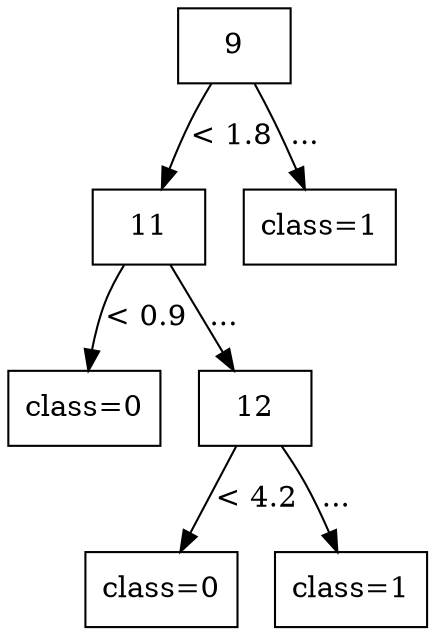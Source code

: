 digraph G {
node [shape=box];

0 [label="9"];

1 [label="11"];
6 [label="class=1"];

0 -> 1 [label="< 1.8"];
0 -> 6 [label="..."];

2 [label="class=0"];
3 [label="12"];

1 -> 2 [label="< 0.9"];
1 -> 3 [label="..."];

4 [label="class=0"];
5 [label="class=1"];

3 -> 4 [label="< 4.2"];
3 -> 5 [label="..."];

}